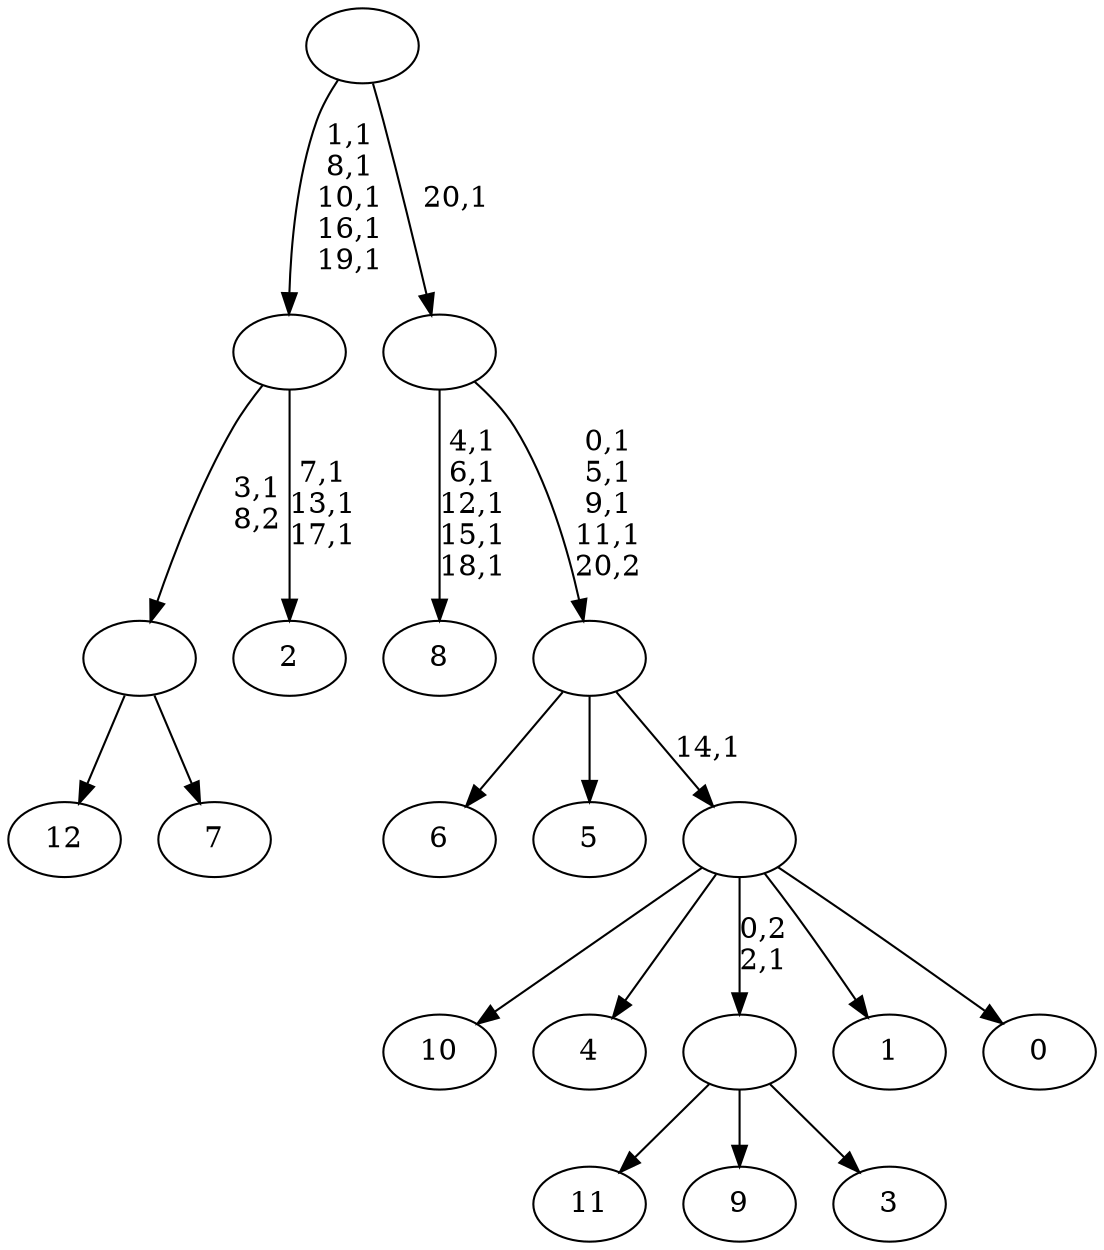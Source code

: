 digraph T {
	34 [label="12"]
	33 [label="11"]
	32 [label="10"]
	31 [label="9"]
	30 [label="8"]
	24 [label="7"]
	23 [label=""]
	22 [label="6"]
	21 [label="5"]
	20 [label="4"]
	19 [label="3"]
	18 [label=""]
	17 [label="2"]
	13 [label=""]
	8 [label="1"]
	7 [label="0"]
	6 [label=""]
	5 [label=""]
	1 [label=""]
	0 [label=""]
	23 -> 34 [label=""]
	23 -> 24 [label=""]
	18 -> 33 [label=""]
	18 -> 31 [label=""]
	18 -> 19 [label=""]
	13 -> 17 [label="7,1\n13,1\n17,1"]
	13 -> 23 [label="3,1\n8,2"]
	6 -> 32 [label=""]
	6 -> 20 [label=""]
	6 -> 18 [label="0,2\n2,1"]
	6 -> 8 [label=""]
	6 -> 7 [label=""]
	5 -> 22 [label=""]
	5 -> 21 [label=""]
	5 -> 6 [label="14,1"]
	1 -> 5 [label="0,1\n5,1\n9,1\n11,1\n20,2"]
	1 -> 30 [label="4,1\n6,1\n12,1\n15,1\n18,1"]
	0 -> 13 [label="1,1\n8,1\n10,1\n16,1\n19,1"]
	0 -> 1 [label="20,1"]
}
